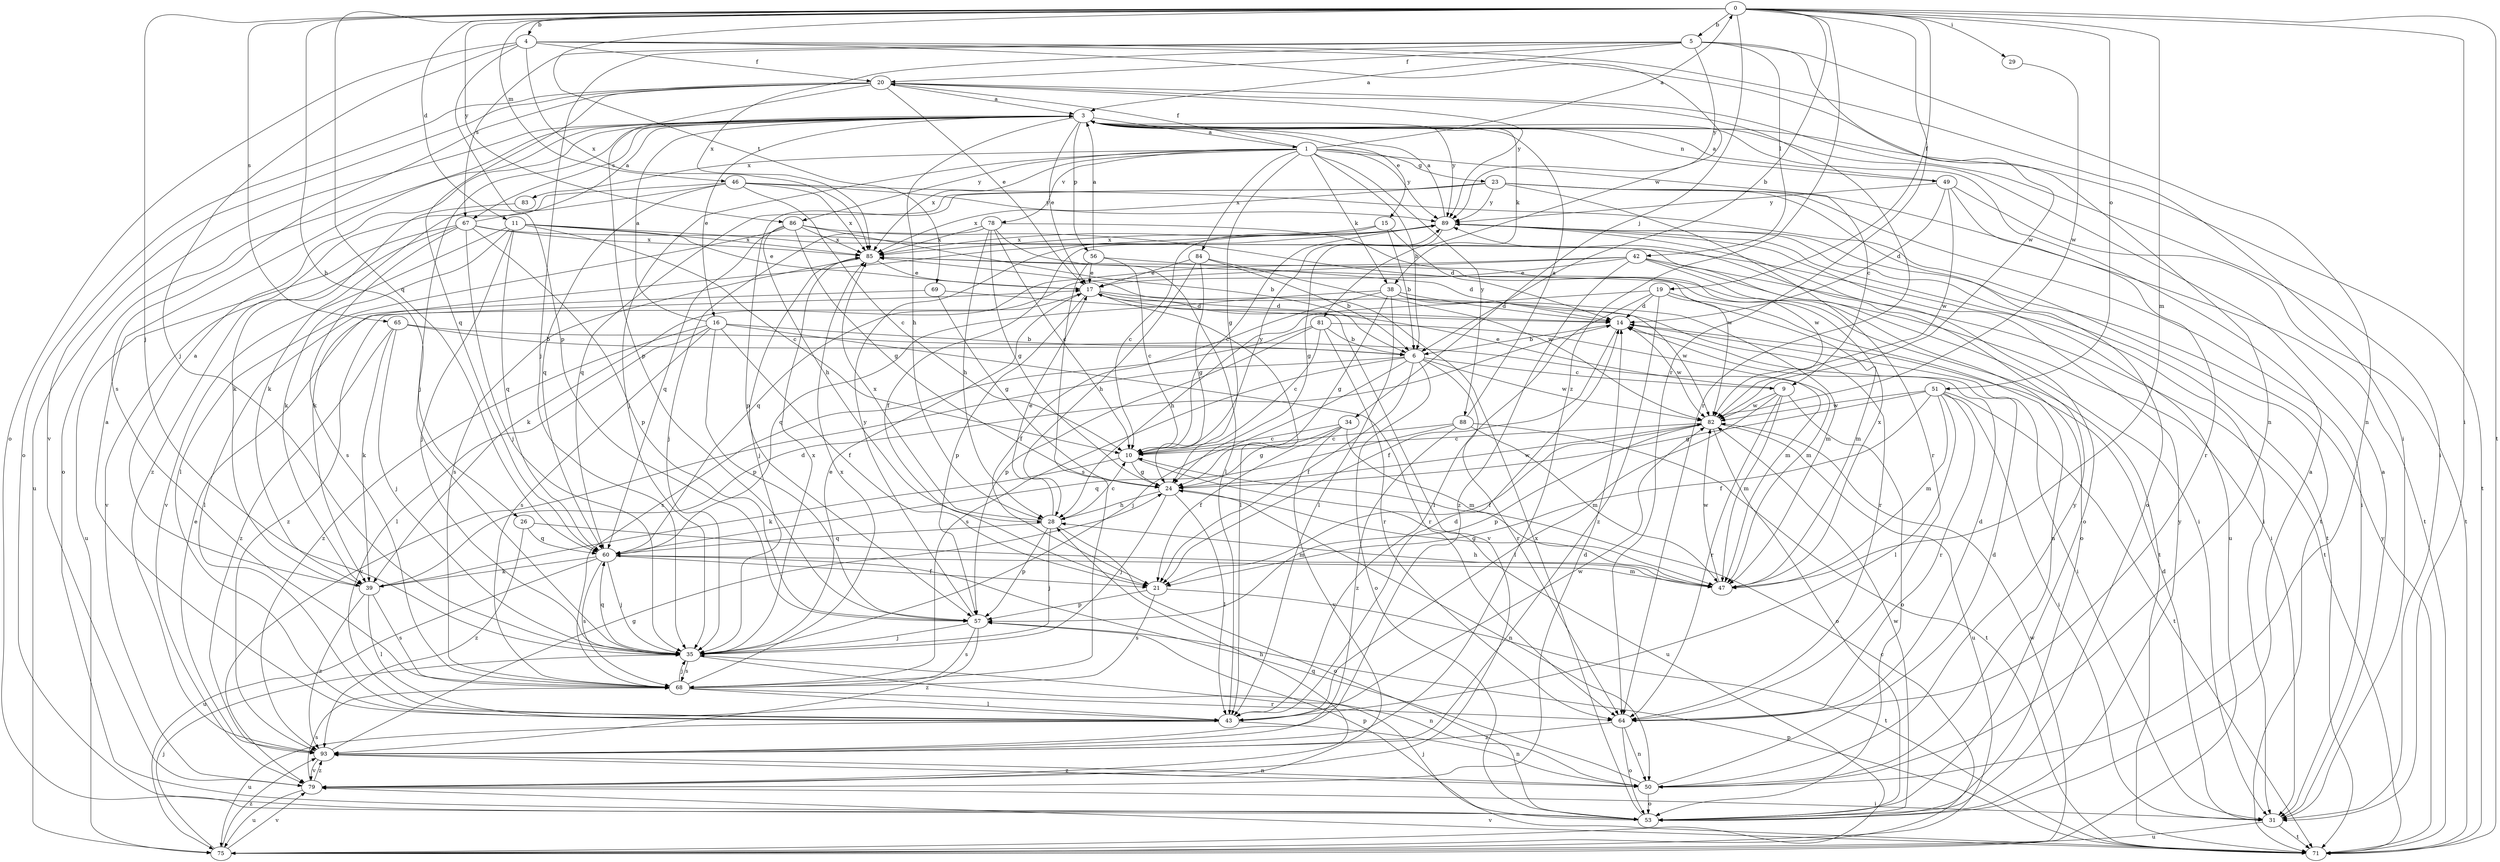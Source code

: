 strict digraph  {
0;
1;
3;
4;
5;
6;
9;
10;
11;
14;
15;
16;
17;
19;
20;
21;
23;
24;
26;
28;
29;
31;
34;
35;
38;
39;
42;
43;
46;
47;
49;
50;
51;
53;
56;
57;
60;
64;
65;
67;
68;
69;
71;
75;
78;
79;
81;
82;
83;
84;
85;
86;
88;
89;
93;
0 -> 4  [label=b];
0 -> 5  [label=b];
0 -> 6  [label=b];
0 -> 11  [label=d];
0 -> 19  [label=f];
0 -> 26  [label=h];
0 -> 29  [label=i];
0 -> 31  [label=i];
0 -> 34  [label=j];
0 -> 35  [label=j];
0 -> 46  [label=m];
0 -> 47  [label=m];
0 -> 51  [label=o];
0 -> 60  [label=q];
0 -> 64  [label=r];
0 -> 65  [label=s];
0 -> 69  [label=t];
0 -> 71  [label=t];
0 -> 86  [label=y];
0 -> 93  [label=z];
1 -> 0  [label=a];
1 -> 6  [label=b];
1 -> 9  [label=c];
1 -> 20  [label=f];
1 -> 23  [label=g];
1 -> 24  [label=g];
1 -> 35  [label=j];
1 -> 38  [label=k];
1 -> 78  [label=v];
1 -> 83  [label=x];
1 -> 84  [label=x];
1 -> 85  [label=x];
1 -> 86  [label=y];
1 -> 88  [label=y];
1 -> 89  [label=y];
3 -> 1  [label=a];
3 -> 15  [label=e];
3 -> 16  [label=e];
3 -> 17  [label=e];
3 -> 28  [label=h];
3 -> 35  [label=j];
3 -> 38  [label=k];
3 -> 49  [label=n];
3 -> 53  [label=o];
3 -> 56  [label=p];
3 -> 67  [label=s];
3 -> 71  [label=t];
3 -> 75  [label=u];
3 -> 89  [label=y];
4 -> 20  [label=f];
4 -> 31  [label=i];
4 -> 35  [label=j];
4 -> 50  [label=n];
4 -> 53  [label=o];
4 -> 57  [label=p];
4 -> 81  [label=w];
4 -> 85  [label=x];
5 -> 3  [label=a];
5 -> 20  [label=f];
5 -> 35  [label=j];
5 -> 42  [label=l];
5 -> 50  [label=n];
5 -> 67  [label=s];
5 -> 82  [label=w];
5 -> 85  [label=x];
5 -> 89  [label=y];
6 -> 9  [label=c];
6 -> 21  [label=f];
6 -> 35  [label=j];
6 -> 53  [label=o];
6 -> 64  [label=r];
6 -> 68  [label=s];
6 -> 79  [label=v];
6 -> 82  [label=w];
9 -> 17  [label=e];
9 -> 43  [label=l];
9 -> 47  [label=m];
9 -> 53  [label=o];
9 -> 64  [label=r];
9 -> 82  [label=w];
10 -> 24  [label=g];
10 -> 39  [label=k];
10 -> 75  [label=u];
10 -> 89  [label=y];
11 -> 10  [label=c];
11 -> 17  [label=e];
11 -> 31  [label=i];
11 -> 35  [label=j];
11 -> 39  [label=k];
11 -> 60  [label=q];
11 -> 79  [label=v];
11 -> 85  [label=x];
14 -> 6  [label=b];
14 -> 21  [label=f];
14 -> 31  [label=i];
14 -> 82  [label=w];
15 -> 6  [label=b];
15 -> 10  [label=c];
15 -> 14  [label=d];
15 -> 85  [label=x];
16 -> 3  [label=a];
16 -> 6  [label=b];
16 -> 21  [label=f];
16 -> 43  [label=l];
16 -> 57  [label=p];
16 -> 64  [label=r];
16 -> 68  [label=s];
16 -> 93  [label=z];
17 -> 14  [label=d];
17 -> 43  [label=l];
17 -> 57  [label=p];
17 -> 64  [label=r];
17 -> 79  [label=v];
17 -> 93  [label=z];
19 -> 14  [label=d];
19 -> 28  [label=h];
19 -> 43  [label=l];
19 -> 47  [label=m];
19 -> 50  [label=n];
19 -> 93  [label=z];
20 -> 3  [label=a];
20 -> 17  [label=e];
20 -> 31  [label=i];
20 -> 53  [label=o];
20 -> 57  [label=p];
20 -> 60  [label=q];
20 -> 64  [label=r];
20 -> 68  [label=s];
20 -> 79  [label=v];
20 -> 89  [label=y];
21 -> 57  [label=p];
21 -> 68  [label=s];
21 -> 71  [label=t];
23 -> 31  [label=i];
23 -> 53  [label=o];
23 -> 57  [label=p];
23 -> 60  [label=q];
23 -> 64  [label=r];
23 -> 71  [label=t];
23 -> 85  [label=x];
23 -> 89  [label=y];
24 -> 28  [label=h];
24 -> 35  [label=j];
24 -> 43  [label=l];
24 -> 50  [label=n];
24 -> 82  [label=w];
26 -> 47  [label=m];
26 -> 60  [label=q];
26 -> 93  [label=z];
28 -> 10  [label=c];
28 -> 17  [label=e];
28 -> 35  [label=j];
28 -> 53  [label=o];
28 -> 57  [label=p];
28 -> 60  [label=q];
28 -> 85  [label=x];
29 -> 82  [label=w];
31 -> 3  [label=a];
31 -> 14  [label=d];
31 -> 71  [label=t];
31 -> 75  [label=u];
34 -> 10  [label=c];
34 -> 21  [label=f];
34 -> 24  [label=g];
34 -> 47  [label=m];
34 -> 79  [label=v];
35 -> 17  [label=e];
35 -> 50  [label=n];
35 -> 60  [label=q];
35 -> 68  [label=s];
35 -> 85  [label=x];
38 -> 14  [label=d];
38 -> 21  [label=f];
38 -> 24  [label=g];
38 -> 43  [label=l];
38 -> 47  [label=m];
38 -> 60  [label=q];
38 -> 82  [label=w];
39 -> 3  [label=a];
39 -> 14  [label=d];
39 -> 43  [label=l];
39 -> 68  [label=s];
39 -> 93  [label=z];
42 -> 17  [label=e];
42 -> 31  [label=i];
42 -> 39  [label=k];
42 -> 53  [label=o];
42 -> 60  [label=q];
42 -> 71  [label=t];
42 -> 93  [label=z];
43 -> 3  [label=a];
43 -> 14  [label=d];
43 -> 50  [label=n];
43 -> 75  [label=u];
43 -> 82  [label=w];
46 -> 10  [label=c];
46 -> 39  [label=k];
46 -> 60  [label=q];
46 -> 71  [label=t];
46 -> 85  [label=x];
46 -> 89  [label=y];
46 -> 93  [label=z];
47 -> 24  [label=g];
47 -> 28  [label=h];
47 -> 82  [label=w];
47 -> 85  [label=x];
49 -> 3  [label=a];
49 -> 14  [label=d];
49 -> 64  [label=r];
49 -> 71  [label=t];
49 -> 82  [label=w];
49 -> 89  [label=y];
50 -> 14  [label=d];
50 -> 53  [label=o];
50 -> 60  [label=q];
50 -> 89  [label=y];
50 -> 93  [label=z];
51 -> 21  [label=f];
51 -> 24  [label=g];
51 -> 31  [label=i];
51 -> 43  [label=l];
51 -> 47  [label=m];
51 -> 64  [label=r];
51 -> 71  [label=t];
51 -> 82  [label=w];
53 -> 3  [label=a];
53 -> 57  [label=p];
53 -> 82  [label=w];
53 -> 85  [label=x];
53 -> 89  [label=y];
56 -> 3  [label=a];
56 -> 10  [label=c];
56 -> 14  [label=d];
56 -> 17  [label=e];
56 -> 68  [label=s];
57 -> 35  [label=j];
57 -> 68  [label=s];
57 -> 89  [label=y];
57 -> 93  [label=z];
60 -> 21  [label=f];
60 -> 35  [label=j];
60 -> 39  [label=k];
60 -> 47  [label=m];
60 -> 68  [label=s];
60 -> 75  [label=u];
64 -> 14  [label=d];
64 -> 50  [label=n];
64 -> 53  [label=o];
64 -> 93  [label=z];
65 -> 6  [label=b];
65 -> 35  [label=j];
65 -> 39  [label=k];
65 -> 47  [label=m];
65 -> 93  [label=z];
67 -> 3  [label=a];
67 -> 31  [label=i];
67 -> 35  [label=j];
67 -> 57  [label=p];
67 -> 68  [label=s];
67 -> 75  [label=u];
67 -> 79  [label=v];
67 -> 85  [label=x];
68 -> 35  [label=j];
68 -> 43  [label=l];
68 -> 64  [label=r];
68 -> 85  [label=x];
69 -> 14  [label=d];
69 -> 24  [label=g];
69 -> 43  [label=l];
71 -> 35  [label=j];
71 -> 57  [label=p];
71 -> 79  [label=v];
71 -> 89  [label=y];
75 -> 10  [label=c];
75 -> 35  [label=j];
75 -> 79  [label=v];
75 -> 82  [label=w];
75 -> 93  [label=z];
78 -> 10  [label=c];
78 -> 24  [label=g];
78 -> 28  [label=h];
78 -> 35  [label=j];
78 -> 43  [label=l];
78 -> 82  [label=w];
78 -> 85  [label=x];
79 -> 14  [label=d];
79 -> 28  [label=h];
79 -> 31  [label=i];
79 -> 68  [label=s];
79 -> 75  [label=u];
79 -> 93  [label=z];
81 -> 6  [label=b];
81 -> 10  [label=c];
81 -> 47  [label=m];
81 -> 57  [label=p];
81 -> 64  [label=r];
81 -> 68  [label=s];
82 -> 10  [label=c];
82 -> 21  [label=f];
82 -> 53  [label=o];
82 -> 57  [label=p];
82 -> 75  [label=u];
83 -> 39  [label=k];
84 -> 6  [label=b];
84 -> 17  [label=e];
84 -> 24  [label=g];
84 -> 28  [label=h];
84 -> 82  [label=w];
85 -> 17  [label=e];
85 -> 35  [label=j];
85 -> 68  [label=s];
85 -> 71  [label=t];
86 -> 6  [label=b];
86 -> 24  [label=g];
86 -> 28  [label=h];
86 -> 43  [label=l];
86 -> 60  [label=q];
86 -> 82  [label=w];
86 -> 85  [label=x];
88 -> 3  [label=a];
88 -> 10  [label=c];
88 -> 47  [label=m];
88 -> 60  [label=q];
88 -> 71  [label=t];
88 -> 93  [label=z];
89 -> 3  [label=a];
89 -> 10  [label=c];
89 -> 21  [label=f];
89 -> 24  [label=g];
89 -> 39  [label=k];
89 -> 53  [label=o];
89 -> 71  [label=t];
89 -> 75  [label=u];
89 -> 85  [label=x];
93 -> 17  [label=e];
93 -> 24  [label=g];
93 -> 50  [label=n];
93 -> 79  [label=v];
}
